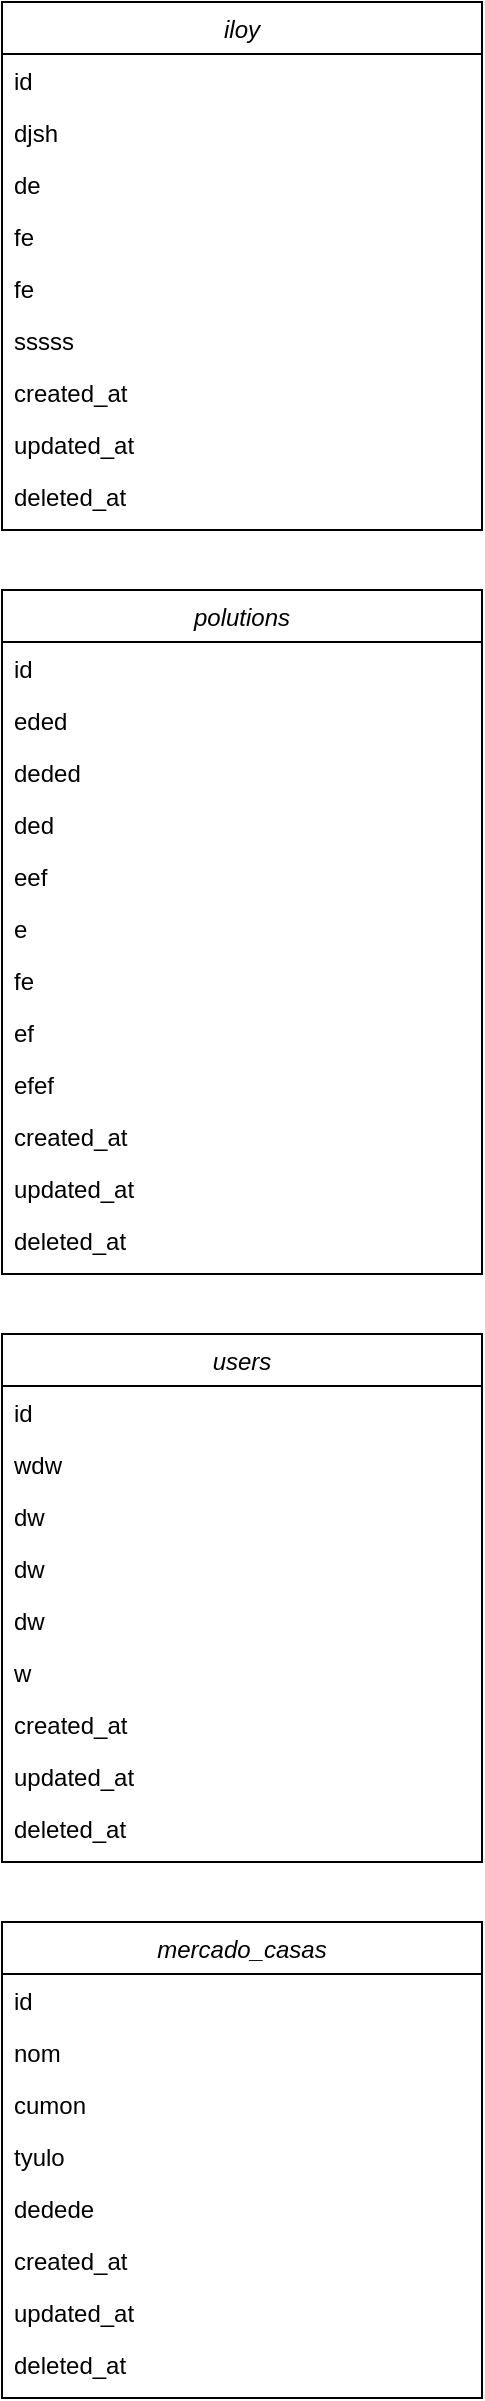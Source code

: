 <?xml version="1.0"?>
<mxfile version="26.1.3">
  <diagram id="diagram-all-tables" name="Page-1">
    <mxGraphModel dx="1434" dy="785" grid="1" gridSize="10" guides="1" tooltips="1" connect="1" arrows="1" fold="1" page="1" pageScale="1" pageWidth="827" pageHeight="1169" math="0" shadow="0">
      <root>
        <mxCell id="0"/>
        <mxCell id="1" parent="0"/>
        <mxCell id="iloy-0" value="iloy" style="swimlane;fontStyle=2;align=center;verticalAlign=top;childLayout=stackLayout;horizontal=1;startSize=26;horizontalStack=0;resizeParent=1;resizeLast=0;collapsible=1;marginBottom=0;rounded=0;shadow=0;strokeWidth=1;" parent="1" vertex="1">
          <mxGeometry x="220" y="440" width="240" height="264" as="geometry">
            <mxRectangle x="230" y="460" width="240" height="26" as="alternateBounds"/>
          </mxGeometry>
        </mxCell>
        <mxCell id="iloy-0-1" value="id" style="text;align=left;verticalAlign=top;spacingLeft=4;spacingRight=4;overflow=hidden;rotatable=0;points=[[0,0.5],[1,0.5]];portConstraint=eastwest;" parent="iloy-0" vertex="1">
          <mxGeometry y="26" width="240" height="26" as="geometry"/>
        </mxCell>
        <mxCell id="iloy-0-2" value="djsh" style="text;align=left;verticalAlign=top;spacingLeft=4;spacingRight=4;overflow=hidden;rotatable=0;points=[[0,0.5],[1,0.5]];portConstraint=eastwest;" parent="iloy-0" vertex="1">
          <mxGeometry y="52" width="240" height="26" as="geometry"/>
        </mxCell>
        <mxCell id="iloy-0-3" value="de" style="text;align=left;verticalAlign=top;spacingLeft=4;spacingRight=4;overflow=hidden;rotatable=0;points=[[0,0.5],[1,0.5]];portConstraint=eastwest;" parent="iloy-0" vertex="1">
          <mxGeometry y="78" width="240" height="26" as="geometry"/>
        </mxCell>
        <mxCell id="iloy-0-4" value="fe" style="text;align=left;verticalAlign=top;spacingLeft=4;spacingRight=4;overflow=hidden;rotatable=0;points=[[0,0.5],[1,0.5]];portConstraint=eastwest;" parent="iloy-0" vertex="1">
          <mxGeometry y="104" width="240" height="26" as="geometry"/>
        </mxCell>
        <mxCell id="iloy-0-5" value="fe" style="text;align=left;verticalAlign=top;spacingLeft=4;spacingRight=4;overflow=hidden;rotatable=0;points=[[0,0.5],[1,0.5]];portConstraint=eastwest;" parent="iloy-0" vertex="1">
          <mxGeometry y="130" width="240" height="26" as="geometry"/>
        </mxCell>
        <mxCell id="iloy-0-6" value="sssss" style="text;align=left;verticalAlign=top;spacingLeft=4;spacingRight=4;overflow=hidden;rotatable=0;points=[[0,0.5],[1,0.5]];portConstraint=eastwest;" parent="iloy-0" vertex="1">
          <mxGeometry y="156" width="240" height="26" as="geometry"/>
        </mxCell>
        <mxCell id="iloy-0-7" value="created_at" style="text;align=left;verticalAlign=top;spacingLeft=4;spacingRight=4;overflow=hidden;rotatable=0;points=[[0,0.5],[1,0.5]];portConstraint=eastwest;" parent="iloy-0" vertex="1">
          <mxGeometry y="182" width="240" height="26" as="geometry"/>
        </mxCell>
        <mxCell id="iloy-0-8" value="updated_at" style="text;align=left;verticalAlign=top;spacingLeft=4;spacingRight=4;overflow=hidden;rotatable=0;points=[[0,0.5],[1,0.5]];portConstraint=eastwest;" parent="iloy-0" vertex="1">
          <mxGeometry y="208" width="240" height="26" as="geometry"/>
        </mxCell>
        <mxCell id="iloy-0-9" value="deleted_at" style="text;align=left;verticalAlign=top;spacingLeft=4;spacingRight=4;overflow=hidden;rotatable=0;points=[[0,0.5],[1,0.5]];portConstraint=eastwest;" parent="iloy-0" vertex="1">
          <mxGeometry y="234" width="240" height="26" as="geometry"/>
        </mxCell>
        <mxCell id="polutions-0" value="polutions" style="swimlane;fontStyle=2;align=center;verticalAlign=top;childLayout=stackLayout;horizontal=1;startSize=26;horizontalStack=0;resizeParent=1;resizeLast=0;collapsible=1;marginBottom=0;rounded=0;shadow=0;strokeWidth=1;" parent="1" vertex="1">
          <mxGeometry x="220" y="734" width="240" height="342" as="geometry">
            <mxRectangle x="230" y="754" width="240" height="26" as="alternateBounds"/>
          </mxGeometry>
        </mxCell>
        <mxCell id="polutions-0-1" value="id" style="text;align=left;verticalAlign=top;spacingLeft=4;spacingRight=4;overflow=hidden;rotatable=0;points=[[0,0.5],[1,0.5]];portConstraint=eastwest;" parent="polutions-0" vertex="1">
          <mxGeometry y="26" width="240" height="26" as="geometry"/>
        </mxCell>
        <mxCell id="polutions-0-2" value="eded" style="text;align=left;verticalAlign=top;spacingLeft=4;spacingRight=4;overflow=hidden;rotatable=0;points=[[0,0.5],[1,0.5]];portConstraint=eastwest;" parent="polutions-0" vertex="1">
          <mxGeometry y="52" width="240" height="26" as="geometry"/>
        </mxCell>
        <mxCell id="polutions-0-3" value="deded" style="text;align=left;verticalAlign=top;spacingLeft=4;spacingRight=4;overflow=hidden;rotatable=0;points=[[0,0.5],[1,0.5]];portConstraint=eastwest;" parent="polutions-0" vertex="1">
          <mxGeometry y="78" width="240" height="26" as="geometry"/>
        </mxCell>
        <mxCell id="polutions-0-4" value="ded" style="text;align=left;verticalAlign=top;spacingLeft=4;spacingRight=4;overflow=hidden;rotatable=0;points=[[0,0.5],[1,0.5]];portConstraint=eastwest;" parent="polutions-0" vertex="1">
          <mxGeometry y="104" width="240" height="26" as="geometry"/>
        </mxCell>
        <mxCell id="polutions-0-5" value="eef" style="text;align=left;verticalAlign=top;spacingLeft=4;spacingRight=4;overflow=hidden;rotatable=0;points=[[0,0.5],[1,0.5]];portConstraint=eastwest;" parent="polutions-0" vertex="1">
          <mxGeometry y="130" width="240" height="26" as="geometry"/>
        </mxCell>
        <mxCell id="polutions-0-6" value="e" style="text;align=left;verticalAlign=top;spacingLeft=4;spacingRight=4;overflow=hidden;rotatable=0;points=[[0,0.5],[1,0.5]];portConstraint=eastwest;" parent="polutions-0" vertex="1">
          <mxGeometry y="156" width="240" height="26" as="geometry"/>
        </mxCell>
        <mxCell id="polutions-0-7" value="fe" style="text;align=left;verticalAlign=top;spacingLeft=4;spacingRight=4;overflow=hidden;rotatable=0;points=[[0,0.5],[1,0.5]];portConstraint=eastwest;" parent="polutions-0" vertex="1">
          <mxGeometry y="182" width="240" height="26" as="geometry"/>
        </mxCell>
        <mxCell id="polutions-0-8" value="ef" style="text;align=left;verticalAlign=top;spacingLeft=4;spacingRight=4;overflow=hidden;rotatable=0;points=[[0,0.5],[1,0.5]];portConstraint=eastwest;" parent="polutions-0" vertex="1">
          <mxGeometry y="208" width="240" height="26" as="geometry"/>
        </mxCell>
        <mxCell id="polutions-0-9" value="efef" style="text;align=left;verticalAlign=top;spacingLeft=4;spacingRight=4;overflow=hidden;rotatable=0;points=[[0,0.5],[1,0.5]];portConstraint=eastwest;" parent="polutions-0" vertex="1">
          <mxGeometry y="234" width="240" height="26" as="geometry"/>
        </mxCell>
        <mxCell id="polutions-0-10" value="created_at" style="text;align=left;verticalAlign=top;spacingLeft=4;spacingRight=4;overflow=hidden;rotatable=0;points=[[0,0.5],[1,0.5]];portConstraint=eastwest;" parent="polutions-0" vertex="1">
          <mxGeometry y="260" width="240" height="26" as="geometry"/>
        </mxCell>
        <mxCell id="polutions-0-11" value="updated_at" style="text;align=left;verticalAlign=top;spacingLeft=4;spacingRight=4;overflow=hidden;rotatable=0;points=[[0,0.5],[1,0.5]];portConstraint=eastwest;" parent="polutions-0" vertex="1">
          <mxGeometry y="286" width="240" height="26" as="geometry"/>
        </mxCell>
        <mxCell id="polutions-0-12" value="deleted_at" style="text;align=left;verticalAlign=top;spacingLeft=4;spacingRight=4;overflow=hidden;rotatable=0;points=[[0,0.5],[1,0.5]];portConstraint=eastwest;" parent="polutions-0" vertex="1">
          <mxGeometry y="312" width="240" height="26" as="geometry"/>
        </mxCell>
        <mxCell id="users-0" value="users" style="swimlane;fontStyle=2;align=center;verticalAlign=top;childLayout=stackLayout;horizontal=1;startSize=26;horizontalStack=0;resizeParent=1;resizeLast=0;collapsible=1;marginBottom=0;rounded=0;shadow=0;strokeWidth=1;" parent="1" vertex="1">
          <mxGeometry x="220" y="1106" width="240" height="264" as="geometry">
            <mxRectangle x="230" y="1126" width="240" height="26" as="alternateBounds"/>
          </mxGeometry>
        </mxCell>
        <mxCell id="users-0-1" value="id" style="text;align=left;verticalAlign=top;spacingLeft=4;spacingRight=4;overflow=hidden;rotatable=0;points=[[0,0.5],[1,0.5]];portConstraint=eastwest;" parent="users-0" vertex="1">
          <mxGeometry y="26" width="240" height="26" as="geometry"/>
        </mxCell>
        <mxCell id="users-0-2" value="wdw" style="text;align=left;verticalAlign=top;spacingLeft=4;spacingRight=4;overflow=hidden;rotatable=0;points=[[0,0.5],[1,0.5]];portConstraint=eastwest;" parent="users-0" vertex="1">
          <mxGeometry y="52" width="240" height="26" as="geometry"/>
        </mxCell>
        <mxCell id="users-0-3" value="dw" style="text;align=left;verticalAlign=top;spacingLeft=4;spacingRight=4;overflow=hidden;rotatable=0;points=[[0,0.5],[1,0.5]];portConstraint=eastwest;" parent="users-0" vertex="1">
          <mxGeometry y="78" width="240" height="26" as="geometry"/>
        </mxCell>
        <mxCell id="users-0-4" value="dw" style="text;align=left;verticalAlign=top;spacingLeft=4;spacingRight=4;overflow=hidden;rotatable=0;points=[[0,0.5],[1,0.5]];portConstraint=eastwest;" parent="users-0" vertex="1">
          <mxGeometry y="104" width="240" height="26" as="geometry"/>
        </mxCell>
        <mxCell id="users-0-5" value="dw" style="text;align=left;verticalAlign=top;spacingLeft=4;spacingRight=4;overflow=hidden;rotatable=0;points=[[0,0.5],[1,0.5]];portConstraint=eastwest;" parent="users-0" vertex="1">
          <mxGeometry y="130" width="240" height="26" as="geometry"/>
        </mxCell>
        <mxCell id="users-0-6" value="w" style="text;align=left;verticalAlign=top;spacingLeft=4;spacingRight=4;overflow=hidden;rotatable=0;points=[[0,0.5],[1,0.5]];portConstraint=eastwest;" parent="users-0" vertex="1">
          <mxGeometry y="156" width="240" height="26" as="geometry"/>
        </mxCell>
        <mxCell id="users-0-7" value="created_at" style="text;align=left;verticalAlign=top;spacingLeft=4;spacingRight=4;overflow=hidden;rotatable=0;points=[[0,0.5],[1,0.5]];portConstraint=eastwest;" parent="users-0" vertex="1">
          <mxGeometry y="182" width="240" height="26" as="geometry"/>
        </mxCell>
        <mxCell id="users-0-8" value="updated_at" style="text;align=left;verticalAlign=top;spacingLeft=4;spacingRight=4;overflow=hidden;rotatable=0;points=[[0,0.5],[1,0.5]];portConstraint=eastwest;" parent="users-0" vertex="1">
          <mxGeometry y="208" width="240" height="26" as="geometry"/>
        </mxCell>
        <mxCell id="users-0-9" value="deleted_at" style="text;align=left;verticalAlign=top;spacingLeft=4;spacingRight=4;overflow=hidden;rotatable=0;points=[[0,0.5],[1,0.5]];portConstraint=eastwest;" parent="users-0" vertex="1">
          <mxGeometry y="234" width="240" height="26" as="geometry"/>
        </mxCell>
        <mxCell id="mercado_casas-0" value="mercado_casas" style="swimlane;fontStyle=2;align=center;verticalAlign=top;childLayout=stackLayout;horizontal=1;startSize=26;horizontalStack=0;resizeParent=1;resizeLast=0;collapsible=1;marginBottom=0;rounded=0;shadow=0;strokeWidth=1;" parent="1" vertex="1">
          <mxGeometry x="220" y="1400" width="240" height="238" as="geometry">
            <mxRectangle x="230" y="1420" width="240" height="26" as="alternateBounds"/>
          </mxGeometry>
        </mxCell>
        <mxCell id="mercado_casas-0-1" value="id" style="text;align=left;verticalAlign=top;spacingLeft=4;spacingRight=4;overflow=hidden;rotatable=0;points=[[0,0.5],[1,0.5]];portConstraint=eastwest;" parent="mercado_casas-0" vertex="1">
          <mxGeometry y="26" width="240" height="26" as="geometry"/>
        </mxCell>
        <mxCell id="mercado_casas-0-2" value="nom" style="text;align=left;verticalAlign=top;spacingLeft=4;spacingRight=4;overflow=hidden;rotatable=0;points=[[0,0.5],[1,0.5]];portConstraint=eastwest;" parent="mercado_casas-0" vertex="1">
          <mxGeometry y="52" width="240" height="26" as="geometry"/>
        </mxCell>
        <mxCell id="mercado_casas-0-3" value="cumon" style="text;align=left;verticalAlign=top;spacingLeft=4;spacingRight=4;overflow=hidden;rotatable=0;points=[[0,0.5],[1,0.5]];portConstraint=eastwest;" parent="mercado_casas-0" vertex="1">
          <mxGeometry y="78" width="240" height="26" as="geometry"/>
        </mxCell>
        <mxCell id="mercado_casas-0-4" value="tyulo" style="text;align=left;verticalAlign=top;spacingLeft=4;spacingRight=4;overflow=hidden;rotatable=0;points=[[0,0.5],[1,0.5]];portConstraint=eastwest;" parent="mercado_casas-0" vertex="1">
          <mxGeometry y="104" width="240" height="26" as="geometry"/>
        </mxCell>
        <mxCell id="mercado_casas-0-5" value="dedede" style="text;align=left;verticalAlign=top;spacingLeft=4;spacingRight=4;overflow=hidden;rotatable=0;points=[[0,0.5],[1,0.5]];portConstraint=eastwest;" parent="mercado_casas-0" vertex="1">
          <mxGeometry y="130" width="240" height="26" as="geometry"/>
        </mxCell>
        <mxCell id="mercado_casas-0-6" value="created_at" style="text;align=left;verticalAlign=top;spacingLeft=4;spacingRight=4;overflow=hidden;rotatable=0;points=[[0,0.5],[1,0.5]];portConstraint=eastwest;" parent="mercado_casas-0" vertex="1">
          <mxGeometry y="156" width="240" height="26" as="geometry"/>
        </mxCell>
        <mxCell id="mercado_casas-0-7" value="updated_at" style="text;align=left;verticalAlign=top;spacingLeft=4;spacingRight=4;overflow=hidden;rotatable=0;points=[[0,0.5],[1,0.5]];portConstraint=eastwest;" parent="mercado_casas-0" vertex="1">
          <mxGeometry y="182" width="240" height="26" as="geometry"/>
        </mxCell>
        <mxCell id="mercado_casas-0-8" value="deleted_at" style="text;align=left;verticalAlign=top;spacingLeft=4;spacingRight=4;overflow=hidden;rotatable=0;points=[[0,0.5],[1,0.5]];portConstraint=eastwest;" parent="mercado_casas-0" vertex="1">
          <mxGeometry y="208" width="240" height="26" as="geometry"/>
        </mxCell>
      </root>
    </mxGraphModel>
  </diagram>
</mxfile>